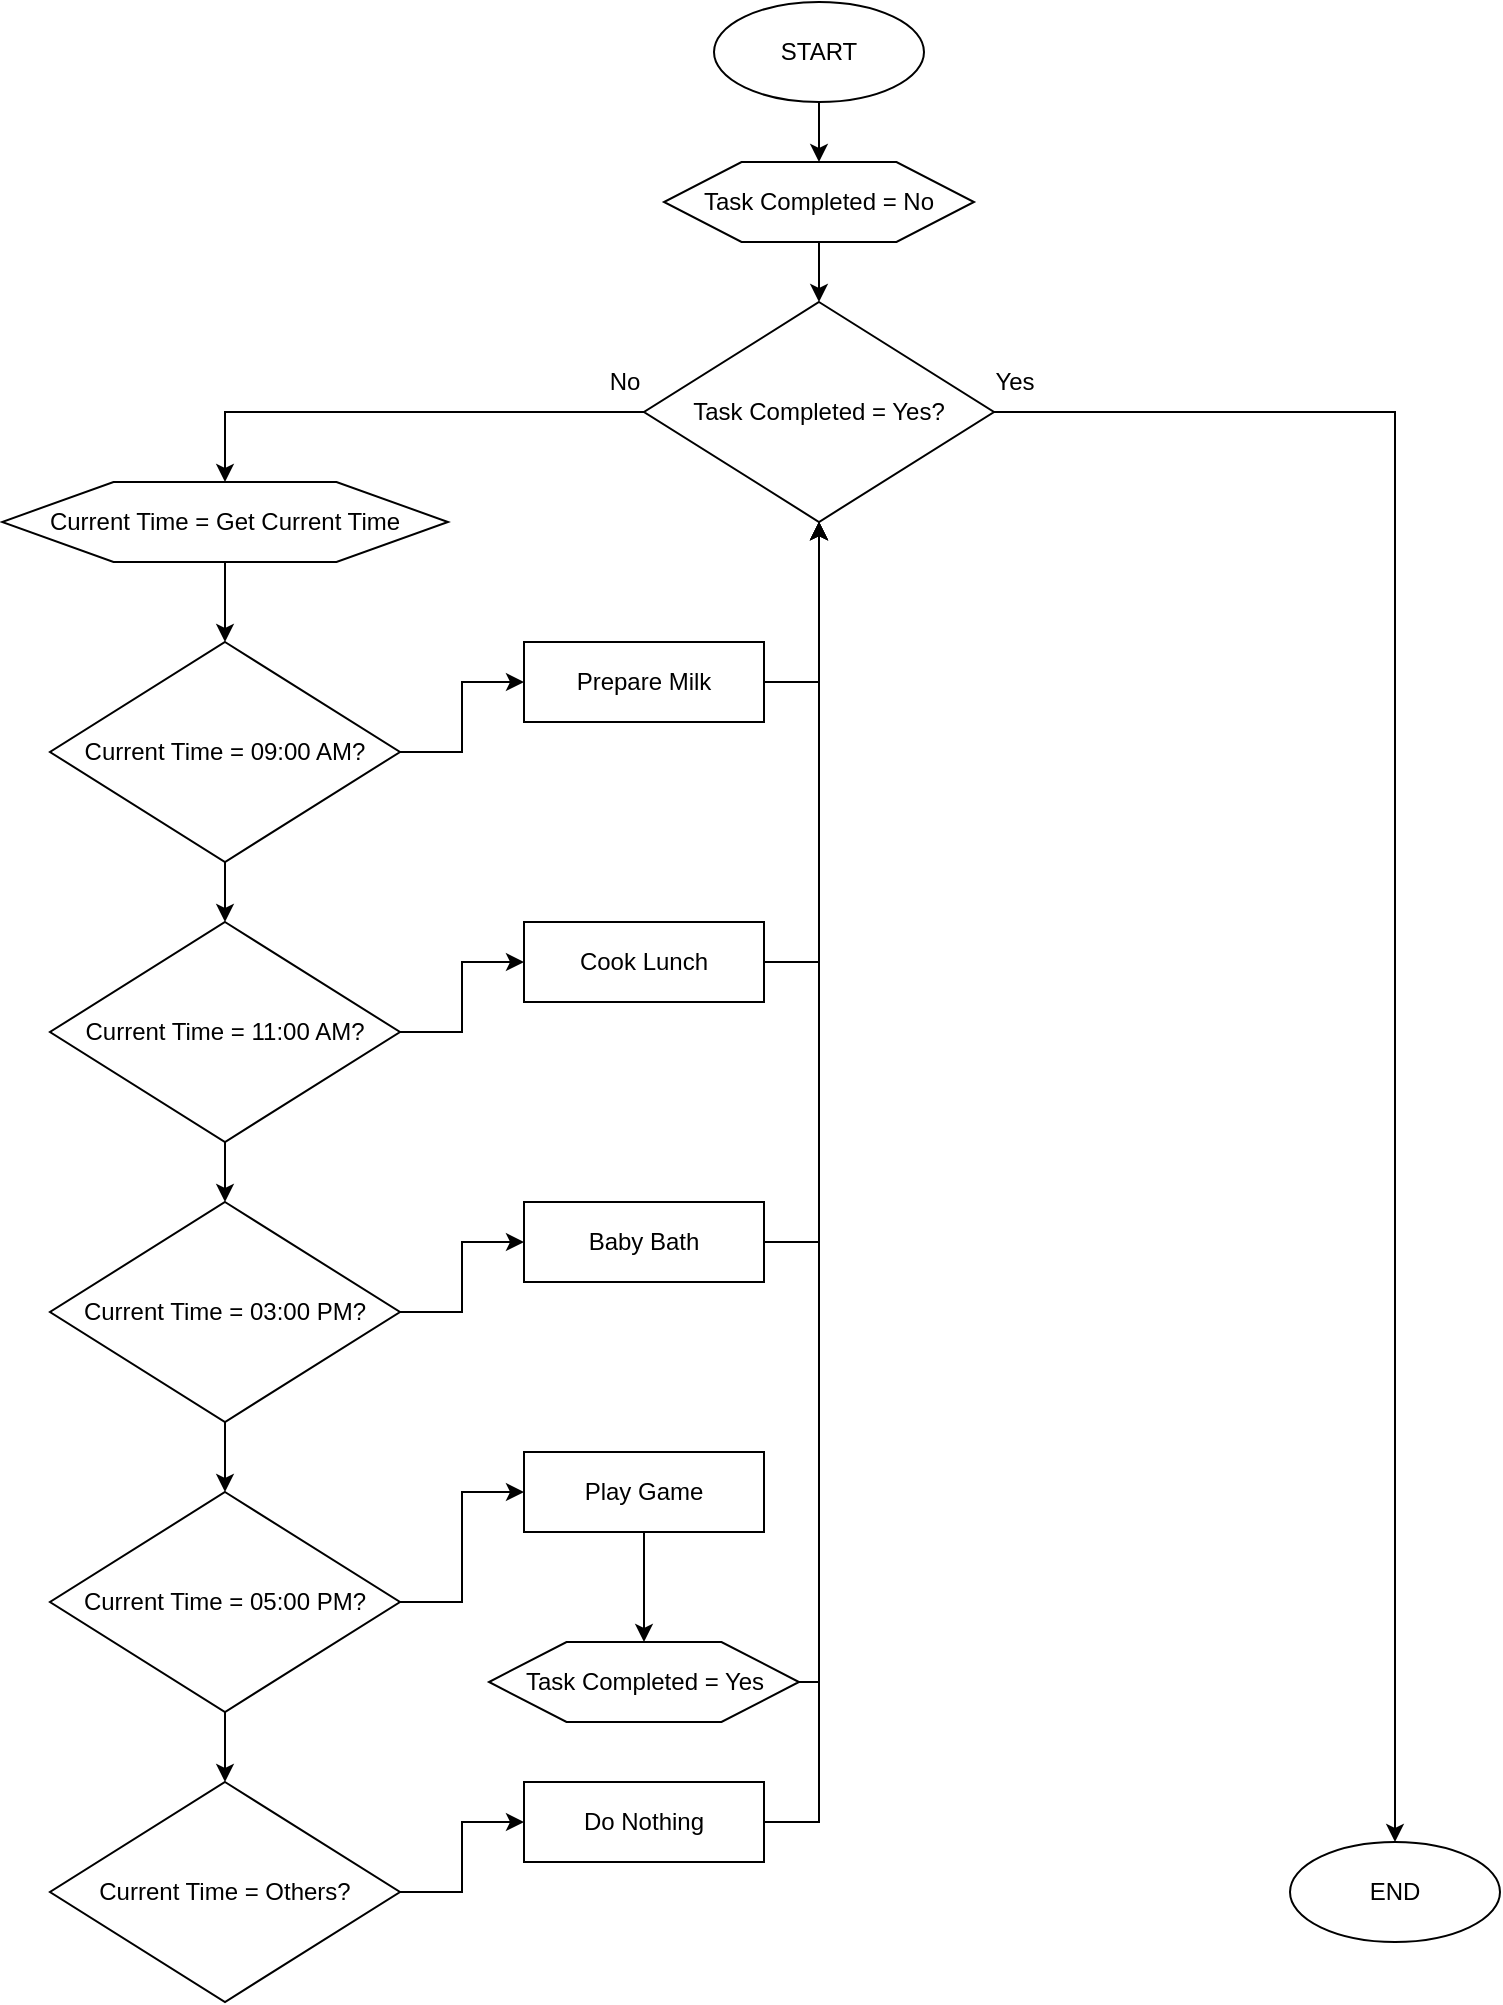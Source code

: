 <mxfile version="12.3.9" type="github" pages="1">
  <diagram id="WkAc6iRHsUEesLlADzzE" name="Page-1">
    <mxGraphModel dx="1021" dy="564" grid="1" gridSize="10" guides="1" tooltips="1" connect="1" arrows="1" fold="1" page="1" pageScale="1" pageWidth="850" pageHeight="1100" math="0" shadow="0">
      <root>
        <mxCell id="0"/>
        <mxCell id="1" parent="0"/>
        <mxCell id="IJhQ06d3lfoYv9ND3w6f-17" style="edgeStyle=orthogonalEdgeStyle;rounded=0;orthogonalLoop=1;jettySize=auto;html=1;entryX=0.5;entryY=0;entryDx=0;entryDy=0;" edge="1" parent="1" source="IJhQ06d3lfoYv9ND3w6f-1" target="IJhQ06d3lfoYv9ND3w6f-3">
          <mxGeometry relative="1" as="geometry"/>
        </mxCell>
        <mxCell id="IJhQ06d3lfoYv9ND3w6f-1" value="START" style="ellipse;whiteSpace=wrap;html=1;" vertex="1" parent="1">
          <mxGeometry x="372" y="20" width="105" height="50" as="geometry"/>
        </mxCell>
        <mxCell id="IJhQ06d3lfoYv9ND3w6f-2" value="END" style="ellipse;whiteSpace=wrap;html=1;" vertex="1" parent="1">
          <mxGeometry x="660" y="940" width="105" height="50" as="geometry"/>
        </mxCell>
        <mxCell id="IJhQ06d3lfoYv9ND3w6f-18" style="edgeStyle=orthogonalEdgeStyle;rounded=0;orthogonalLoop=1;jettySize=auto;html=1;entryX=0.5;entryY=0;entryDx=0;entryDy=0;" edge="1" parent="1" source="IJhQ06d3lfoYv9ND3w6f-3" target="IJhQ06d3lfoYv9ND3w6f-4">
          <mxGeometry relative="1" as="geometry"/>
        </mxCell>
        <mxCell id="IJhQ06d3lfoYv9ND3w6f-3" value="Task Completed = No" style="shape=hexagon;perimeter=hexagonPerimeter2;whiteSpace=wrap;html=1;" vertex="1" parent="1">
          <mxGeometry x="347" y="100" width="155" height="40" as="geometry"/>
        </mxCell>
        <mxCell id="IJhQ06d3lfoYv9ND3w6f-16" style="edgeStyle=orthogonalEdgeStyle;rounded=0;orthogonalLoop=1;jettySize=auto;html=1;entryX=0.5;entryY=0;entryDx=0;entryDy=0;" edge="1" parent="1" source="IJhQ06d3lfoYv9ND3w6f-4" target="IJhQ06d3lfoYv9ND3w6f-2">
          <mxGeometry relative="1" as="geometry"/>
        </mxCell>
        <mxCell id="IJhQ06d3lfoYv9ND3w6f-22" style="edgeStyle=orthogonalEdgeStyle;rounded=0;orthogonalLoop=1;jettySize=auto;html=1;entryX=0.5;entryY=0;entryDx=0;entryDy=0;" edge="1" parent="1" source="IJhQ06d3lfoYv9ND3w6f-4" target="IJhQ06d3lfoYv9ND3w6f-6">
          <mxGeometry relative="1" as="geometry"/>
        </mxCell>
        <mxCell id="IJhQ06d3lfoYv9ND3w6f-4" value="Task Completed = Yes?" style="rhombus;whiteSpace=wrap;html=1;" vertex="1" parent="1">
          <mxGeometry x="337" y="170" width="175" height="110" as="geometry"/>
        </mxCell>
        <mxCell id="IJhQ06d3lfoYv9ND3w6f-25" style="edgeStyle=orthogonalEdgeStyle;rounded=0;orthogonalLoop=1;jettySize=auto;html=1;entryX=0.5;entryY=0;entryDx=0;entryDy=0;" edge="1" parent="1" source="IJhQ06d3lfoYv9ND3w6f-5" target="IJhQ06d3lfoYv9ND3w6f-8">
          <mxGeometry relative="1" as="geometry"/>
        </mxCell>
        <mxCell id="IJhQ06d3lfoYv9ND3w6f-36" style="edgeStyle=orthogonalEdgeStyle;rounded=0;orthogonalLoop=1;jettySize=auto;html=1;entryX=0;entryY=0.5;entryDx=0;entryDy=0;" edge="1" parent="1" source="IJhQ06d3lfoYv9ND3w6f-5" target="IJhQ06d3lfoYv9ND3w6f-7">
          <mxGeometry relative="1" as="geometry"/>
        </mxCell>
        <mxCell id="IJhQ06d3lfoYv9ND3w6f-5" value="Current Time = 09:00 AM?" style="rhombus;whiteSpace=wrap;html=1;" vertex="1" parent="1">
          <mxGeometry x="40" y="340" width="175" height="110" as="geometry"/>
        </mxCell>
        <mxCell id="IJhQ06d3lfoYv9ND3w6f-23" style="edgeStyle=orthogonalEdgeStyle;rounded=0;orthogonalLoop=1;jettySize=auto;html=1;entryX=0.5;entryY=0;entryDx=0;entryDy=0;" edge="1" parent="1" source="IJhQ06d3lfoYv9ND3w6f-6" target="IJhQ06d3lfoYv9ND3w6f-5">
          <mxGeometry relative="1" as="geometry"/>
        </mxCell>
        <mxCell id="IJhQ06d3lfoYv9ND3w6f-6" value="Current Time = Get Current Time" style="shape=hexagon;perimeter=hexagonPerimeter2;whiteSpace=wrap;html=1;" vertex="1" parent="1">
          <mxGeometry x="16" y="260" width="223" height="40" as="geometry"/>
        </mxCell>
        <mxCell id="IJhQ06d3lfoYv9ND3w6f-38" style="edgeStyle=orthogonalEdgeStyle;rounded=0;orthogonalLoop=1;jettySize=auto;html=1;exitX=1;exitY=0.5;exitDx=0;exitDy=0;entryX=0.5;entryY=1;entryDx=0;entryDy=0;" edge="1" parent="1" source="IJhQ06d3lfoYv9ND3w6f-7" target="IJhQ06d3lfoYv9ND3w6f-4">
          <mxGeometry relative="1" as="geometry"/>
        </mxCell>
        <mxCell id="IJhQ06d3lfoYv9ND3w6f-7" value="Prepare Milk" style="rounded=0;whiteSpace=wrap;html=1;" vertex="1" parent="1">
          <mxGeometry x="277" y="340" width="120" height="40" as="geometry"/>
        </mxCell>
        <mxCell id="IJhQ06d3lfoYv9ND3w6f-26" style="edgeStyle=orthogonalEdgeStyle;rounded=0;orthogonalLoop=1;jettySize=auto;html=1;" edge="1" parent="1" source="IJhQ06d3lfoYv9ND3w6f-8" target="IJhQ06d3lfoYv9ND3w6f-9">
          <mxGeometry relative="1" as="geometry"/>
        </mxCell>
        <mxCell id="IJhQ06d3lfoYv9ND3w6f-37" style="edgeStyle=orthogonalEdgeStyle;rounded=0;orthogonalLoop=1;jettySize=auto;html=1;entryX=0;entryY=0.5;entryDx=0;entryDy=0;" edge="1" parent="1" source="IJhQ06d3lfoYv9ND3w6f-8" target="IJhQ06d3lfoYv9ND3w6f-12">
          <mxGeometry relative="1" as="geometry"/>
        </mxCell>
        <mxCell id="IJhQ06d3lfoYv9ND3w6f-8" value="Current Time = 11:00 AM?" style="rhombus;whiteSpace=wrap;html=1;" vertex="1" parent="1">
          <mxGeometry x="40" y="480" width="175" height="110" as="geometry"/>
        </mxCell>
        <mxCell id="IJhQ06d3lfoYv9ND3w6f-27" style="edgeStyle=orthogonalEdgeStyle;rounded=0;orthogonalLoop=1;jettySize=auto;html=1;entryX=0.5;entryY=0;entryDx=0;entryDy=0;" edge="1" parent="1" source="IJhQ06d3lfoYv9ND3w6f-9" target="IJhQ06d3lfoYv9ND3w6f-10">
          <mxGeometry relative="1" as="geometry"/>
        </mxCell>
        <mxCell id="IJhQ06d3lfoYv9ND3w6f-33" style="edgeStyle=orthogonalEdgeStyle;rounded=0;orthogonalLoop=1;jettySize=auto;html=1;entryX=0;entryY=0.5;entryDx=0;entryDy=0;" edge="1" parent="1" source="IJhQ06d3lfoYv9ND3w6f-9" target="IJhQ06d3lfoYv9ND3w6f-13">
          <mxGeometry relative="1" as="geometry"/>
        </mxCell>
        <mxCell id="IJhQ06d3lfoYv9ND3w6f-9" value="Current Time = 03:00 PM?" style="rhombus;whiteSpace=wrap;html=1;" vertex="1" parent="1">
          <mxGeometry x="40" y="620" width="175" height="110" as="geometry"/>
        </mxCell>
        <mxCell id="IJhQ06d3lfoYv9ND3w6f-28" style="edgeStyle=orthogonalEdgeStyle;rounded=0;orthogonalLoop=1;jettySize=auto;html=1;entryX=0.5;entryY=0;entryDx=0;entryDy=0;" edge="1" parent="1" source="IJhQ06d3lfoYv9ND3w6f-10" target="IJhQ06d3lfoYv9ND3w6f-11">
          <mxGeometry relative="1" as="geometry"/>
        </mxCell>
        <mxCell id="IJhQ06d3lfoYv9ND3w6f-30" style="edgeStyle=orthogonalEdgeStyle;rounded=0;orthogonalLoop=1;jettySize=auto;html=1;exitX=1;exitY=0.5;exitDx=0;exitDy=0;entryX=0;entryY=0.5;entryDx=0;entryDy=0;" edge="1" parent="1" source="IJhQ06d3lfoYv9ND3w6f-10" target="IJhQ06d3lfoYv9ND3w6f-14">
          <mxGeometry relative="1" as="geometry"/>
        </mxCell>
        <mxCell id="IJhQ06d3lfoYv9ND3w6f-10" value="Current Time = 05:00 PM?" style="rhombus;whiteSpace=wrap;html=1;" vertex="1" parent="1">
          <mxGeometry x="40" y="765" width="175" height="110" as="geometry"/>
        </mxCell>
        <mxCell id="IJhQ06d3lfoYv9ND3w6f-29" style="edgeStyle=orthogonalEdgeStyle;rounded=0;orthogonalLoop=1;jettySize=auto;html=1;exitX=1;exitY=0.5;exitDx=0;exitDy=0;entryX=0;entryY=0.5;entryDx=0;entryDy=0;" edge="1" parent="1" source="IJhQ06d3lfoYv9ND3w6f-11" target="IJhQ06d3lfoYv9ND3w6f-15">
          <mxGeometry relative="1" as="geometry"/>
        </mxCell>
        <mxCell id="IJhQ06d3lfoYv9ND3w6f-11" value="Current Time = Others?" style="rhombus;whiteSpace=wrap;html=1;" vertex="1" parent="1">
          <mxGeometry x="40" y="910" width="175" height="110" as="geometry"/>
        </mxCell>
        <mxCell id="IJhQ06d3lfoYv9ND3w6f-35" style="edgeStyle=orthogonalEdgeStyle;rounded=0;orthogonalLoop=1;jettySize=auto;html=1;entryX=0.5;entryY=1;entryDx=0;entryDy=0;" edge="1" parent="1" source="IJhQ06d3lfoYv9ND3w6f-12" target="IJhQ06d3lfoYv9ND3w6f-4">
          <mxGeometry relative="1" as="geometry">
            <Array as="points">
              <mxPoint x="425" y="500"/>
            </Array>
          </mxGeometry>
        </mxCell>
        <mxCell id="IJhQ06d3lfoYv9ND3w6f-12" value="Cook Lunch" style="rounded=0;whiteSpace=wrap;html=1;" vertex="1" parent="1">
          <mxGeometry x="277" y="480" width="120" height="40" as="geometry"/>
        </mxCell>
        <mxCell id="IJhQ06d3lfoYv9ND3w6f-34" style="edgeStyle=orthogonalEdgeStyle;rounded=0;orthogonalLoop=1;jettySize=auto;html=1;entryX=0.5;entryY=1;entryDx=0;entryDy=0;" edge="1" parent="1" source="IJhQ06d3lfoYv9ND3w6f-13" target="IJhQ06d3lfoYv9ND3w6f-4">
          <mxGeometry relative="1" as="geometry">
            <Array as="points">
              <mxPoint x="425" y="640"/>
            </Array>
          </mxGeometry>
        </mxCell>
        <mxCell id="IJhQ06d3lfoYv9ND3w6f-13" value="Baby Bath" style="rounded=0;whiteSpace=wrap;html=1;" vertex="1" parent="1">
          <mxGeometry x="277" y="620" width="120" height="40" as="geometry"/>
        </mxCell>
        <mxCell id="IJhQ06d3lfoYv9ND3w6f-31" style="edgeStyle=orthogonalEdgeStyle;rounded=0;orthogonalLoop=1;jettySize=auto;html=1;entryX=0.5;entryY=0;entryDx=0;entryDy=0;" edge="1" parent="1" source="IJhQ06d3lfoYv9ND3w6f-14" target="IJhQ06d3lfoYv9ND3w6f-21">
          <mxGeometry relative="1" as="geometry"/>
        </mxCell>
        <mxCell id="IJhQ06d3lfoYv9ND3w6f-14" value="Play Game" style="rounded=0;whiteSpace=wrap;html=1;" vertex="1" parent="1">
          <mxGeometry x="277" y="745" width="120" height="40" as="geometry"/>
        </mxCell>
        <mxCell id="IJhQ06d3lfoYv9ND3w6f-39" style="edgeStyle=orthogonalEdgeStyle;rounded=0;orthogonalLoop=1;jettySize=auto;html=1;entryX=0.5;entryY=1;entryDx=0;entryDy=0;" edge="1" parent="1" source="IJhQ06d3lfoYv9ND3w6f-15" target="IJhQ06d3lfoYv9ND3w6f-4">
          <mxGeometry relative="1" as="geometry">
            <Array as="points">
              <mxPoint x="425" y="930"/>
            </Array>
          </mxGeometry>
        </mxCell>
        <mxCell id="IJhQ06d3lfoYv9ND3w6f-15" value="Do Nothing" style="rounded=0;whiteSpace=wrap;html=1;" vertex="1" parent="1">
          <mxGeometry x="277" y="910" width="120" height="40" as="geometry"/>
        </mxCell>
        <mxCell id="IJhQ06d3lfoYv9ND3w6f-19" value="Yes" style="text;html=1;align=center;verticalAlign=middle;resizable=0;points=[];;autosize=1;" vertex="1" parent="1">
          <mxGeometry x="502" y="200" width="40" height="20" as="geometry"/>
        </mxCell>
        <mxCell id="IJhQ06d3lfoYv9ND3w6f-20" value="No" style="text;html=1;align=center;verticalAlign=middle;resizable=0;points=[];;autosize=1;" vertex="1" parent="1">
          <mxGeometry x="312" y="200" width="30" height="20" as="geometry"/>
        </mxCell>
        <mxCell id="IJhQ06d3lfoYv9ND3w6f-32" style="edgeStyle=orthogonalEdgeStyle;rounded=0;orthogonalLoop=1;jettySize=auto;html=1;entryX=0.5;entryY=1;entryDx=0;entryDy=0;" edge="1" parent="1" source="IJhQ06d3lfoYv9ND3w6f-21" target="IJhQ06d3lfoYv9ND3w6f-4">
          <mxGeometry relative="1" as="geometry">
            <Array as="points">
              <mxPoint x="425" y="860"/>
            </Array>
          </mxGeometry>
        </mxCell>
        <mxCell id="IJhQ06d3lfoYv9ND3w6f-21" value="Task Completed = Yes" style="shape=hexagon;perimeter=hexagonPerimeter2;whiteSpace=wrap;html=1;" vertex="1" parent="1">
          <mxGeometry x="259.5" y="840" width="155" height="40" as="geometry"/>
        </mxCell>
      </root>
    </mxGraphModel>
  </diagram>
</mxfile>
